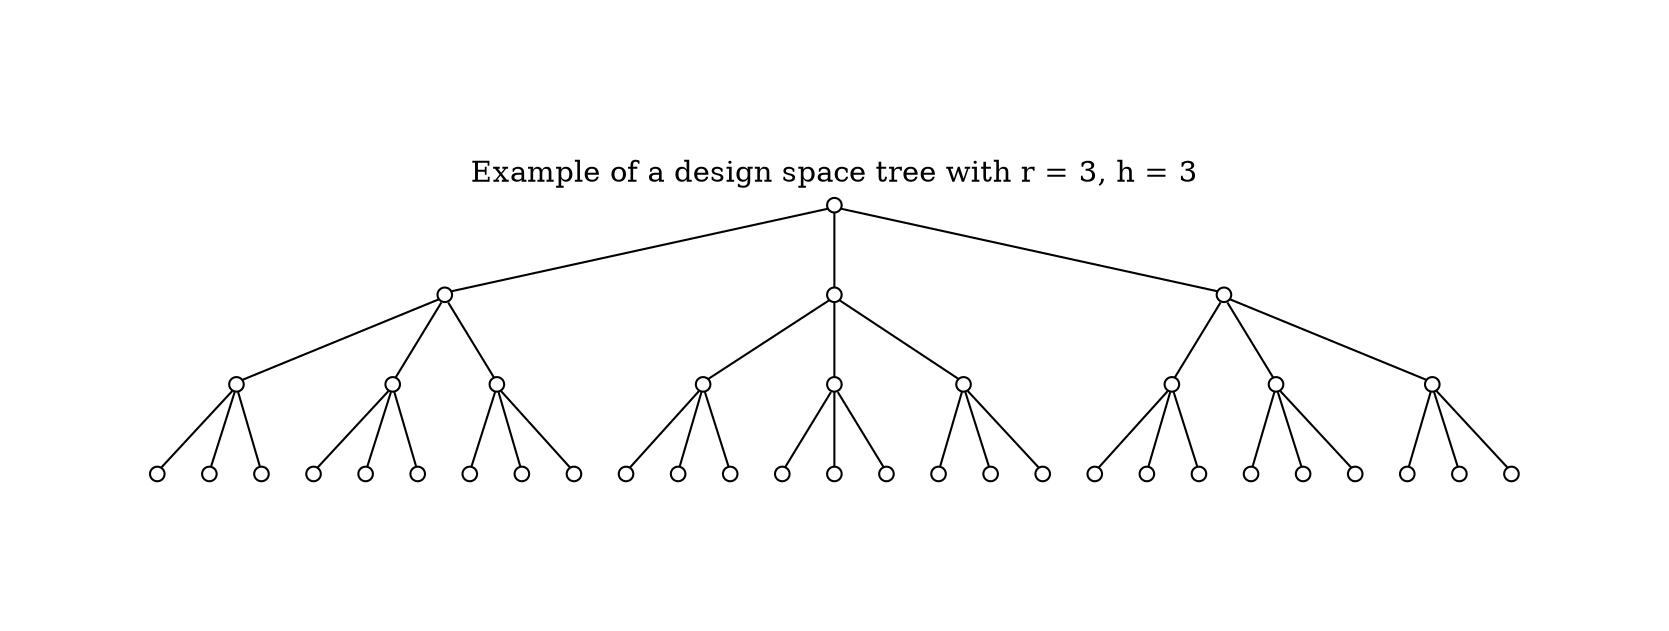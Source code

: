 strict graph "original-trait-tree-3-3" {
labelloc=t;
ratio=auto;
pad="1.0";
label="Example of a design space tree with r = 3, h = 3";
node [fixedsize=true, width="0.1", shape=circle, height="0.1", label=""];
	0 -- 1;
	0 -- 2;
	0 -- 3;
	1 -- 4;
	1 -- 5;
	1 -- 6;
	2 -- 7;
	2 -- 8;
	2 -- 9;
	3 -- 10;
	3 -- 11;
	3 -- 12;
	4 -- 13;
	4 -- 14;
	4 -- 15;
	5 -- 16;
	5 -- 17;
	5 -- 18;
	6 -- 19;
	6 -- 20;
	6 -- 21;
	7 -- 22;
	7 -- 23;
	7 -- 24;
	8 -- 25;
	8 -- 26;
	8 -- 27;
	9 -- 28;
	9 -- 29;
	9 -- 30;
	10 -- 31;
	10 -- 32;
	10 -- 33;
	11 -- 34;
	11 -- 35;
	11 -- 36;
	12 -- 37;
	12 -- 38;
	12 -- 39;
}
